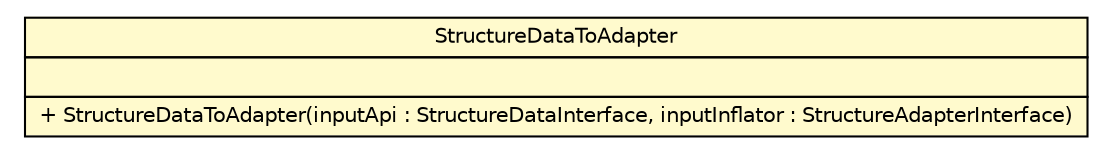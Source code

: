 #!/usr/local/bin/dot
#
# Class diagram 
# Generated by UMLGraph version R5_6 (http://www.umlgraph.org/)
#

digraph G {
	edge [fontname="Helvetica",fontsize=10,labelfontname="Helvetica",labelfontsize=10];
	node [fontname="Helvetica",fontsize=10,shape=plaintext];
	nodesep=0.25;
	ranksep=0.5;
	// org.rcsb.mmtf.decoder.StructureDataToAdapter
	c1429 [label=<<table title="org.rcsb.mmtf.decoder.StructureDataToAdapter" border="0" cellborder="1" cellspacing="0" cellpadding="2" port="p" bgcolor="lemonChiffon" href="./StructureDataToAdapter.html">
		<tr><td><table border="0" cellspacing="0" cellpadding="1">
<tr><td align="center" balign="center"> StructureDataToAdapter </td></tr>
		</table></td></tr>
		<tr><td><table border="0" cellspacing="0" cellpadding="1">
<tr><td align="left" balign="left">  </td></tr>
		</table></td></tr>
		<tr><td><table border="0" cellspacing="0" cellpadding="1">
<tr><td align="left" balign="left"> + StructureDataToAdapter(inputApi : StructureDataInterface, inputInflator : StructureAdapterInterface) </td></tr>
		</table></td></tr>
		</table>>, URL="./StructureDataToAdapter.html", fontname="Helvetica", fontcolor="black", fontsize=10.0];
}

